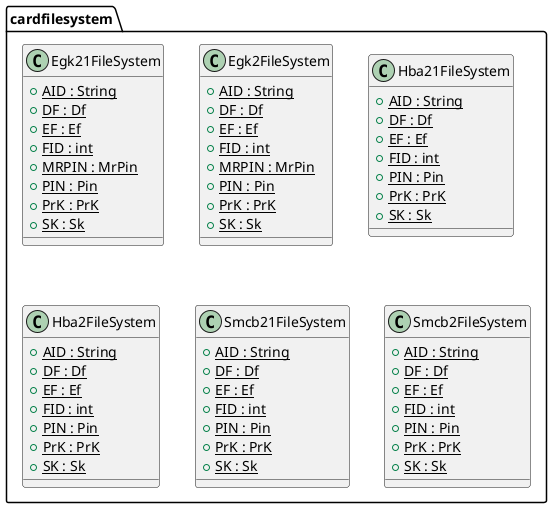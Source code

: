 @startuml



  namespace cardfilesystem {
    class cardfilesystem.Egk21FileSystem {
        {static} + AID : String
        {static} + DF : Df
        {static} + EF : Ef
        {static} + FID : int
        {static} + MRPIN : MrPin
        {static} + PIN : Pin
        {static} + PrK : PrK
        {static} + SK : Sk
    }
  }
  

  namespace cardfilesystem {
    class cardfilesystem.Egk2FileSystem {
        {static} + AID : String
        {static} + DF : Df
        {static} + EF : Ef
        {static} + FID : int
        {static} + MRPIN : MrPin
        {static} + PIN : Pin
        {static} + PrK : PrK
        {static} + SK : Sk
    }
  }
  

  namespace cardfilesystem {
    class cardfilesystem.Hba21FileSystem {
        {static} + AID : String
        {static} + DF : Df
        {static} + EF : Ef
        {static} + FID : int
        {static} + PIN : Pin
        {static} + PrK : PrK
        {static} + SK : Sk
    }
  }
  

  namespace cardfilesystem {
    class cardfilesystem.Hba2FileSystem {
        {static} + AID : String
        {static} + DF : Df
        {static} + EF : Ef
        {static} + FID : int
        {static} + PIN : Pin
        {static} + PrK : PrK
        {static} + SK : Sk
    }
  }
  

  namespace cardfilesystem {
    class cardfilesystem.Smcb21FileSystem {
        {static} + AID : String
        {static} + DF : Df
        {static} + EF : Ef
        {static} + FID : int
        {static} + PIN : Pin
        {static} + PrK : PrK
        {static} + SK : Sk
    }
  }
  

  namespace cardfilesystem {
    class cardfilesystem.Smcb2FileSystem {
        {static} + AID : String
        {static} + DF : Df
        {static} + EF : Ef
        {static} + FID : int
        {static} + PIN : Pin
        {static} + PrK : PrK
        {static} + SK : Sk
    }
  }
  










@enduml
